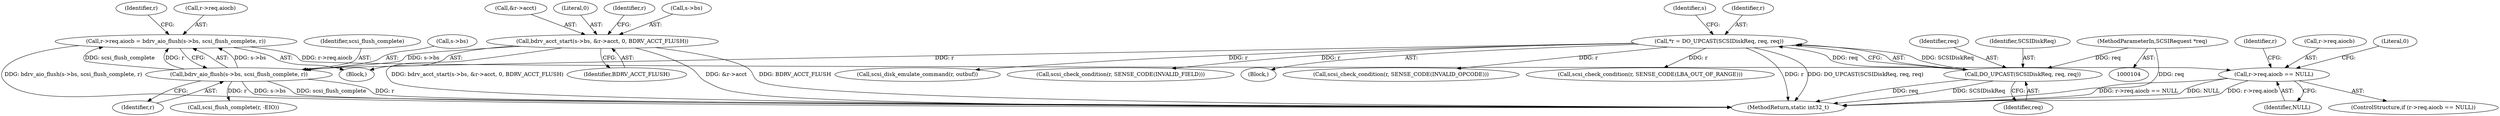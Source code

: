 digraph "0_qemu_7285477ab11831b1cf56e45878a89170dd06d9b9_4@pointer" {
"1000227" [label="(Call,r->req.aiocb = bdrv_aio_flush(s->bs, scsi_flush_complete, r))"];
"1000233" [label="(Call,bdrv_aio_flush(s->bs, scsi_flush_complete, r))"];
"1000217" [label="(Call,bdrv_acct_start(s->bs, &r->acct, 0, BDRV_ACCT_FLUSH))"];
"1000109" [label="(Call,*r = DO_UPCAST(SCSIDiskReq, req, req))"];
"1000111" [label="(Call,DO_UPCAST(SCSIDiskReq, req, req))"];
"1000105" [label="(MethodParameterIn,SCSIRequest *req)"];
"1000240" [label="(Call,r->req.aiocb == NULL)"];
"1000198" [label="(Call,scsi_disk_emulate_command(r, outbuf))"];
"1000243" [label="(Identifier,r)"];
"1000221" [label="(Call,&r->acct)"];
"1000246" [label="(Identifier,NULL)"];
"1000249" [label="(Identifier,r)"];
"1000180" [label="(Block,)"];
"1000225" [label="(Literal,0)"];
"1000248" [label="(Call,scsi_flush_complete(r, -EIO))"];
"1000109" [label="(Call,*r = DO_UPCAST(SCSIDiskReq, req, req))"];
"1000111" [label="(Call,DO_UPCAST(SCSIDiskReq, req, req))"];
"1000117" [label="(Identifier,s)"];
"1000110" [label="(Identifier,r)"];
"1000113" [label="(Identifier,req)"];
"1000574" [label="(Call,scsi_check_condition(r, SENSE_CODE(INVALID_FIELD)))"];
"1000650" [label="(MethodReturn,static int32_t)"];
"1000230" [label="(Identifier,r)"];
"1000237" [label="(Identifier,scsi_flush_complete)"];
"1000217" [label="(Call,bdrv_acct_start(s->bs, &r->acct, 0, BDRV_ACCT_FLUSH))"];
"1000240" [label="(Call,r->req.aiocb == NULL)"];
"1000107" [label="(Block,)"];
"1000567" [label="(Call,scsi_check_condition(r, SENSE_CODE(INVALID_OPCODE)))"];
"1000112" [label="(Identifier,SCSIDiskReq)"];
"1000228" [label="(Call,r->req.aiocb)"];
"1000233" [label="(Call,bdrv_aio_flush(s->bs, scsi_flush_complete, r))"];
"1000241" [label="(Call,r->req.aiocb)"];
"1000253" [label="(Literal,0)"];
"1000238" [label="(Identifier,r)"];
"1000226" [label="(Identifier,BDRV_ACCT_FLUSH)"];
"1000114" [label="(Identifier,req)"];
"1000218" [label="(Call,s->bs)"];
"1000234" [label="(Call,s->bs)"];
"1000105" [label="(MethodParameterIn,SCSIRequest *req)"];
"1000581" [label="(Call,scsi_check_condition(r, SENSE_CODE(LBA_OUT_OF_RANGE)))"];
"1000239" [label="(ControlStructure,if (r->req.aiocb == NULL))"];
"1000227" [label="(Call,r->req.aiocb = bdrv_aio_flush(s->bs, scsi_flush_complete, r))"];
"1000227" -> "1000180"  [label="AST: "];
"1000227" -> "1000233"  [label="CFG: "];
"1000228" -> "1000227"  [label="AST: "];
"1000233" -> "1000227"  [label="AST: "];
"1000243" -> "1000227"  [label="CFG: "];
"1000227" -> "1000650"  [label="DDG: bdrv_aio_flush(s->bs, scsi_flush_complete, r)"];
"1000233" -> "1000227"  [label="DDG: s->bs"];
"1000233" -> "1000227"  [label="DDG: scsi_flush_complete"];
"1000233" -> "1000227"  [label="DDG: r"];
"1000227" -> "1000240"  [label="DDG: r->req.aiocb"];
"1000233" -> "1000238"  [label="CFG: "];
"1000234" -> "1000233"  [label="AST: "];
"1000237" -> "1000233"  [label="AST: "];
"1000238" -> "1000233"  [label="AST: "];
"1000233" -> "1000650"  [label="DDG: scsi_flush_complete"];
"1000233" -> "1000650"  [label="DDG: r"];
"1000233" -> "1000650"  [label="DDG: s->bs"];
"1000217" -> "1000233"  [label="DDG: s->bs"];
"1000109" -> "1000233"  [label="DDG: r"];
"1000233" -> "1000248"  [label="DDG: r"];
"1000217" -> "1000180"  [label="AST: "];
"1000217" -> "1000226"  [label="CFG: "];
"1000218" -> "1000217"  [label="AST: "];
"1000221" -> "1000217"  [label="AST: "];
"1000225" -> "1000217"  [label="AST: "];
"1000226" -> "1000217"  [label="AST: "];
"1000230" -> "1000217"  [label="CFG: "];
"1000217" -> "1000650"  [label="DDG: &r->acct"];
"1000217" -> "1000650"  [label="DDG: BDRV_ACCT_FLUSH"];
"1000217" -> "1000650"  [label="DDG: bdrv_acct_start(s->bs, &r->acct, 0, BDRV_ACCT_FLUSH)"];
"1000109" -> "1000107"  [label="AST: "];
"1000109" -> "1000111"  [label="CFG: "];
"1000110" -> "1000109"  [label="AST: "];
"1000111" -> "1000109"  [label="AST: "];
"1000117" -> "1000109"  [label="CFG: "];
"1000109" -> "1000650"  [label="DDG: r"];
"1000109" -> "1000650"  [label="DDG: DO_UPCAST(SCSIDiskReq, req, req)"];
"1000111" -> "1000109"  [label="DDG: SCSIDiskReq"];
"1000111" -> "1000109"  [label="DDG: req"];
"1000109" -> "1000198"  [label="DDG: r"];
"1000109" -> "1000567"  [label="DDG: r"];
"1000109" -> "1000574"  [label="DDG: r"];
"1000109" -> "1000581"  [label="DDG: r"];
"1000111" -> "1000114"  [label="CFG: "];
"1000112" -> "1000111"  [label="AST: "];
"1000113" -> "1000111"  [label="AST: "];
"1000114" -> "1000111"  [label="AST: "];
"1000111" -> "1000650"  [label="DDG: req"];
"1000111" -> "1000650"  [label="DDG: SCSIDiskReq"];
"1000105" -> "1000111"  [label="DDG: req"];
"1000105" -> "1000104"  [label="AST: "];
"1000105" -> "1000650"  [label="DDG: req"];
"1000240" -> "1000239"  [label="AST: "];
"1000240" -> "1000246"  [label="CFG: "];
"1000241" -> "1000240"  [label="AST: "];
"1000246" -> "1000240"  [label="AST: "];
"1000249" -> "1000240"  [label="CFG: "];
"1000253" -> "1000240"  [label="CFG: "];
"1000240" -> "1000650"  [label="DDG: r->req.aiocb == NULL"];
"1000240" -> "1000650"  [label="DDG: NULL"];
"1000240" -> "1000650"  [label="DDG: r->req.aiocb"];
}
